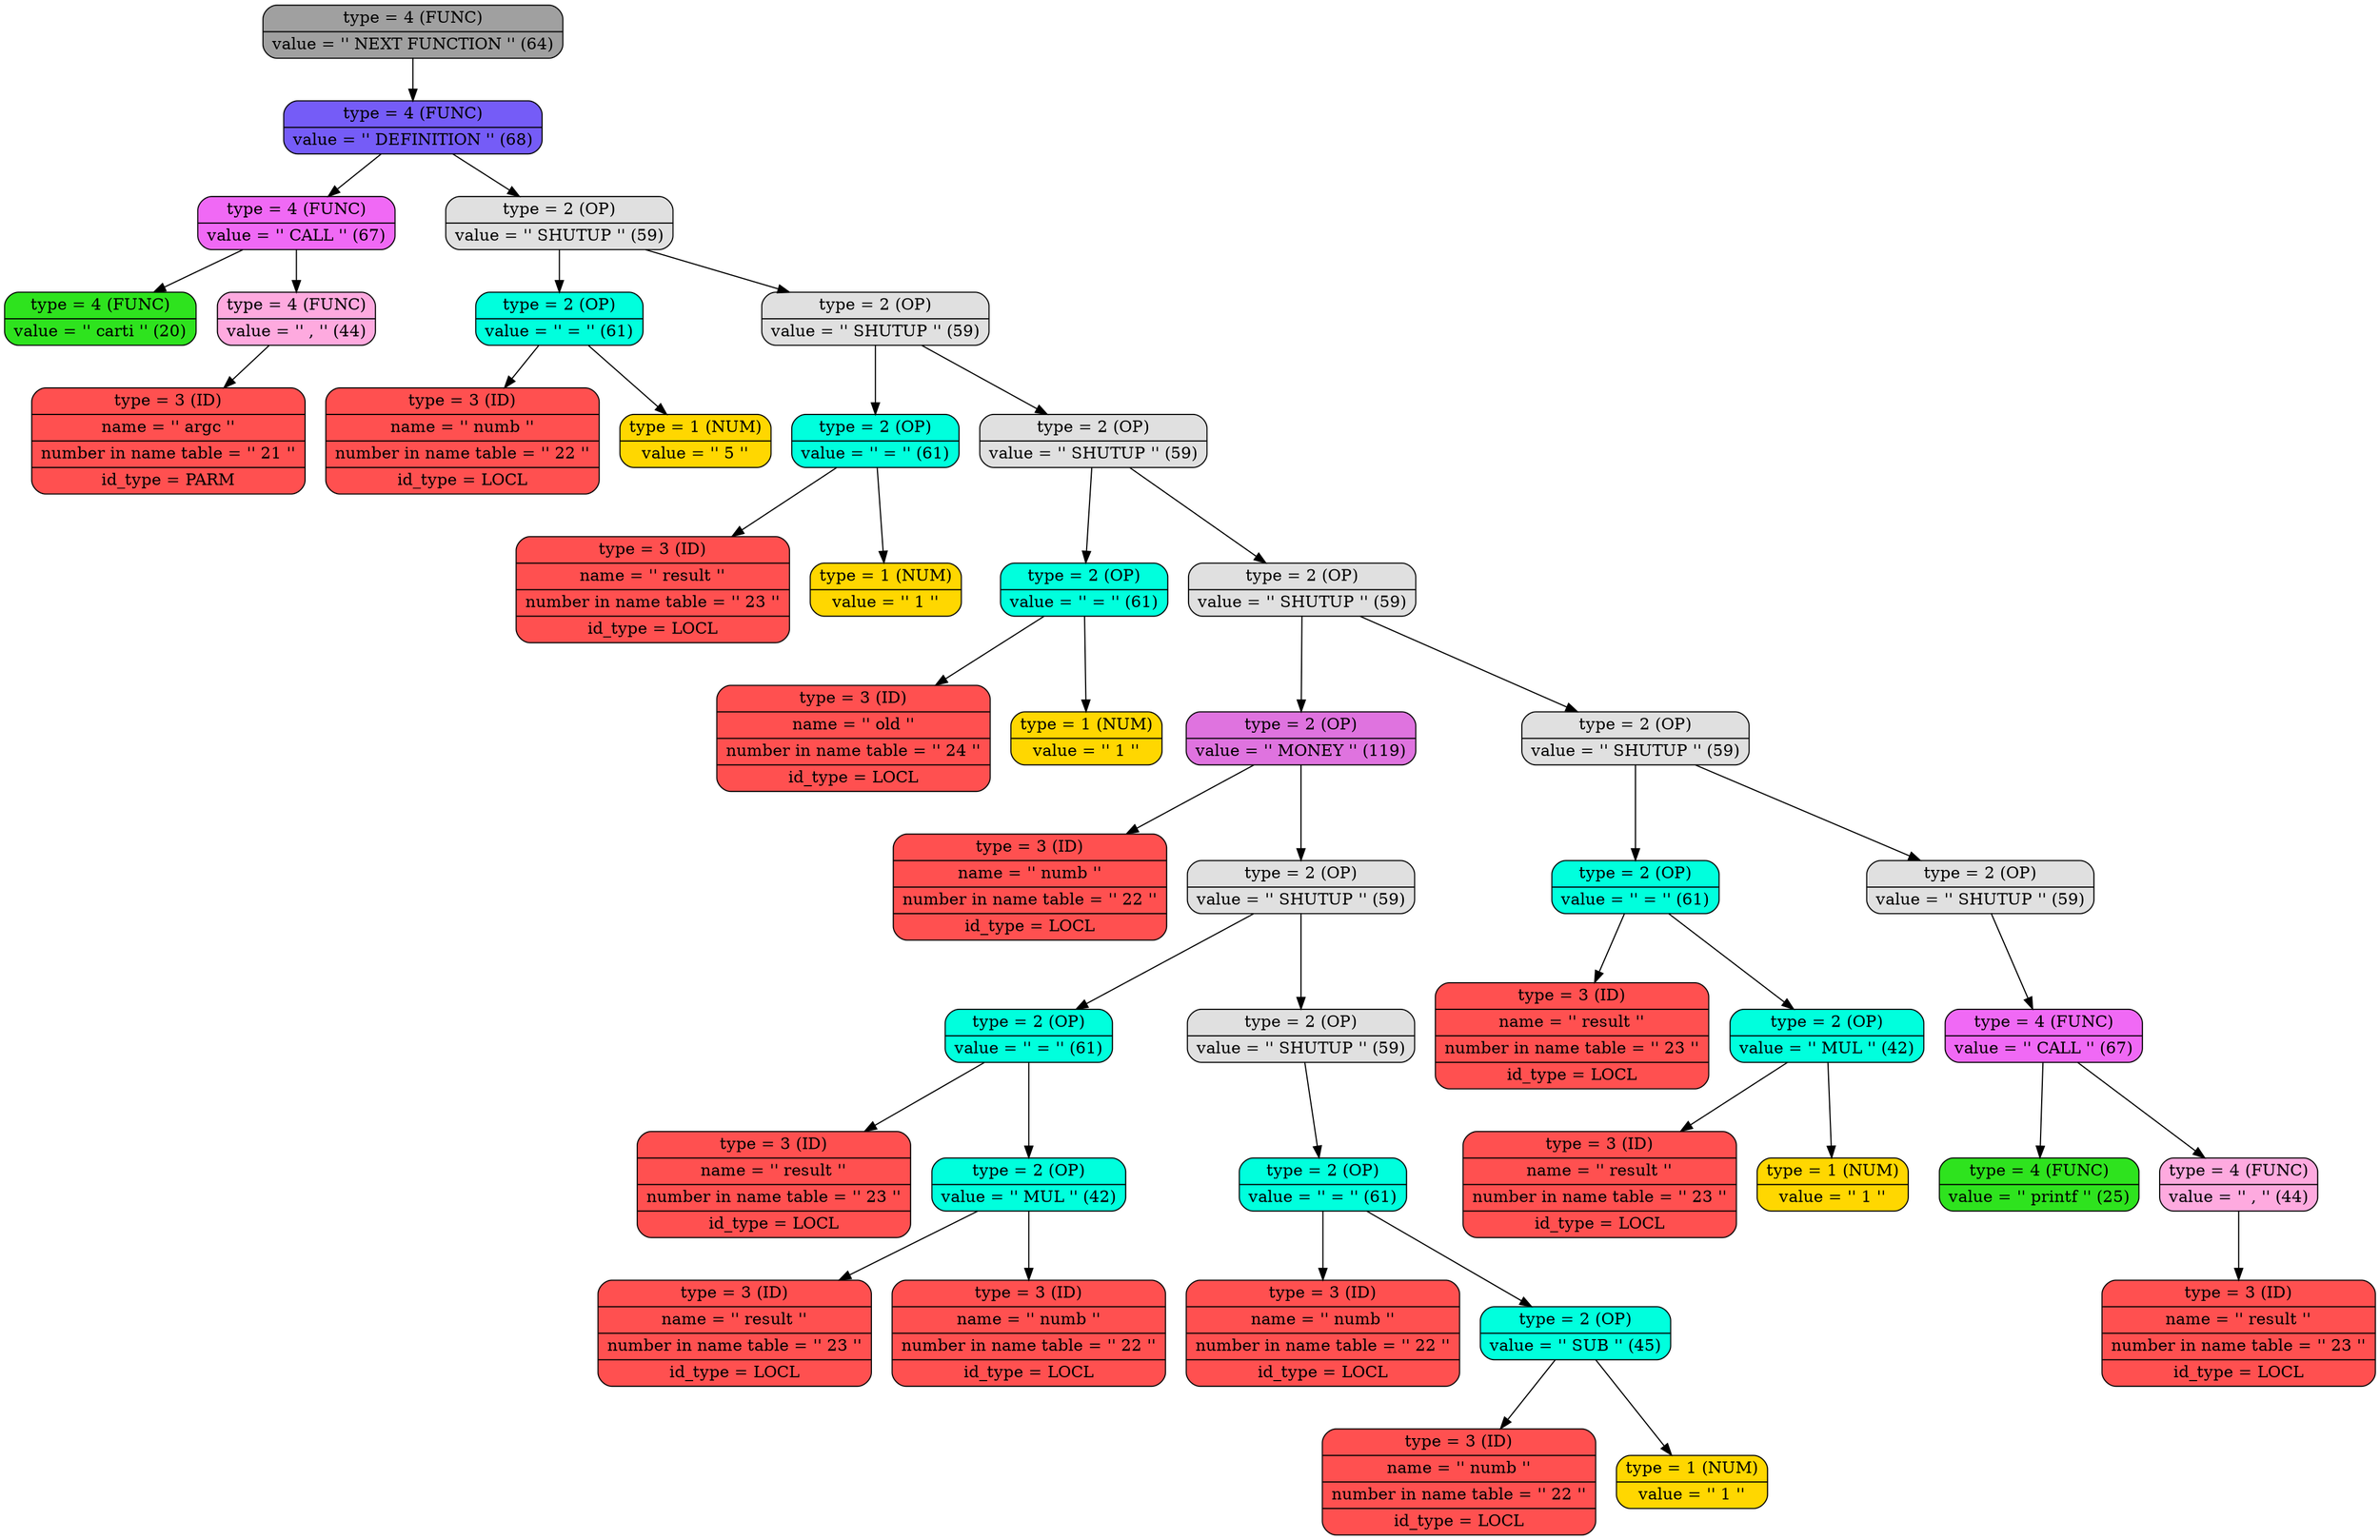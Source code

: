 digraph
{
bgcolor="transparent"
node0x503000000850 [shape=Mrecord; label = " { type = 4 (FUNC) | value = '' NEXT FUNCTION ''  (64) }"; style = filled; fillcolor = "#A0A0A0"];
node0x503000000850 -> node0x503000000820;
node0x503000000820 [shape=Mrecord; label = " { type = 4 (FUNC) | value = '' DEFINITION ''  (68) }"; style = filled; fillcolor = "#755CF7"];
node0x503000000820 -> node0x5030000000d0;
node0x503000000820 -> node0x503000000190;
node0x5030000000d0 [shape=Mrecord; label = " { type = 4 (FUNC) | value = '' CALL ''  (67) }"; style = filled; fillcolor = "#F069F5"];
node0x5030000000d0 -> node0x503000000040;
node0x5030000000d0 -> node0x5030000000a0;
node0x503000000040 [shape=Mrecord; label = " { type = 4 (FUNC) | value = '' carti ''  (20) }"; style = filled; fillcolor = "#2EE31E"];
node0x5030000000a0 [shape=Mrecord; label = " { type = 4 (FUNC) | value = '' , ''  (44) }"; style = filled; fillcolor = "#FEAADF"];
node0x5030000000a0 -> node0x503000000070;
node0x503000000070 [shape=Mrecord; label = " { type = 3 (ID)  | name = '' argc '' | number in name table = '' 21 '' | id_type = PARM }"; style = filled; fillcolor = "#FF5050"];
node0x503000000190 [shape=Mrecord; label = " { type = 2 (OP)   | value = '' SHUTUP ''  (59) }"; style = filled; fillcolor = "#E0E0E0"];
node0x503000000190 -> node0x503000000160;
node0x503000000190 -> node0x503000000250;
node0x503000000160 [shape=Mrecord; label = " { type = 2 (OP)   | value = '' = ''  (61) }"; style = filled; fillcolor = "#00FFDD"];
node0x503000000160 -> node0x503000000100;
node0x503000000160 -> node0x503000000130;
node0x503000000100 [shape=Mrecord; label = " { type = 3 (ID)  | name = '' numb '' | number in name table = '' 22 '' | id_type = LOCL }"; style = filled; fillcolor = "#FF5050"];
node0x503000000130 [shape=Mrecord; label = " { type = 1 (NUM)  | value = '' 5 '' }"; style = filled; fillcolor = "#FFD700"];
node0x503000000250 [shape=Mrecord; label = " { type = 2 (OP)   | value = '' SHUTUP ''  (59) }"; style = filled; fillcolor = "#E0E0E0"];
node0x503000000250 -> node0x503000000220;
node0x503000000250 -> node0x503000000310;
node0x503000000220 [shape=Mrecord; label = " { type = 2 (OP)   | value = '' = ''  (61) }"; style = filled; fillcolor = "#00FFDD"];
node0x503000000220 -> node0x5030000001c0;
node0x503000000220 -> node0x5030000001f0;
node0x5030000001c0 [shape=Mrecord; label = " { type = 3 (ID)  | name = '' result '' | number in name table = '' 23 '' | id_type = LOCL }"; style = filled; fillcolor = "#FF5050"];
node0x5030000001f0 [shape=Mrecord; label = " { type = 1 (NUM)  | value = '' 1 '' }"; style = filled; fillcolor = "#FFD700"];
node0x503000000310 [shape=Mrecord; label = " { type = 2 (OP)   | value = '' SHUTUP ''  (59) }"; style = filled; fillcolor = "#E0E0E0"];
node0x503000000310 -> node0x5030000002e0;
node0x503000000310 -> node0x5030000005e0;
node0x5030000002e0 [shape=Mrecord; label = " { type = 2 (OP)   | value = '' = ''  (61) }"; style = filled; fillcolor = "#00FFDD"];
node0x5030000002e0 -> node0x503000000280;
node0x5030000002e0 -> node0x5030000002b0;
node0x503000000280 [shape=Mrecord; label = " { type = 3 (ID)  | name = '' old '' | number in name table = '' 24 '' | id_type = LOCL }"; style = filled; fillcolor = "#FF5050"];
node0x5030000002b0 [shape=Mrecord; label = " { type = 1 (NUM)  | value = '' 1 '' }"; style = filled; fillcolor = "#FFD700"];
node0x5030000005e0 [shape=Mrecord; label = " { type = 2 (OP)   | value = '' SHUTUP ''  (59) }"; style = filled; fillcolor = "#E0E0E0"];
node0x5030000005e0 -> node0x5030000005b0;
node0x5030000005e0 -> node0x503000000700;
node0x5030000005b0 [shape=Mrecord; label = " { type = 2 (OP)   | value = '' MONEY ''  (119) }"; style = filled; fillcolor = "#DF73DF"];
node0x5030000005b0 -> node0x503000000340;
node0x5030000005b0 -> node0x503000000460;
node0x503000000340 [shape=Mrecord; label = " { type = 3 (ID)  | name = '' numb '' | number in name table = '' 22 '' | id_type = LOCL }"; style = filled; fillcolor = "#FF5050"];
node0x503000000460 [shape=Mrecord; label = " { type = 2 (OP)   | value = '' SHUTUP ''  (59) }"; style = filled; fillcolor = "#E0E0E0"];
node0x503000000460 -> node0x503000000430;
node0x503000000460 -> node0x503000000580;
node0x503000000430 [shape=Mrecord; label = " { type = 2 (OP)   | value = '' = ''  (61) }"; style = filled; fillcolor = "#00FFDD"];
node0x503000000430 -> node0x503000000370;
node0x503000000430 -> node0x503000000400;
node0x503000000370 [shape=Mrecord; label = " { type = 3 (ID)  | name = '' result '' | number in name table = '' 23 '' | id_type = LOCL }"; style = filled; fillcolor = "#FF5050"];
node0x503000000400 [shape=Mrecord; label = " { type = 2 (OP)   | value = '' MUL ''  (42) }"; style = filled; fillcolor = "#00FFDD"];
node0x503000000400 -> node0x5030000003a0;
node0x503000000400 -> node0x5030000003d0;
node0x5030000003a0 [shape=Mrecord; label = " { type = 3 (ID)  | name = '' result '' | number in name table = '' 23 '' | id_type = LOCL }"; style = filled; fillcolor = "#FF5050"];
node0x5030000003d0 [shape=Mrecord; label = " { type = 3 (ID)  | name = '' numb '' | number in name table = '' 22 '' | id_type = LOCL }"; style = filled; fillcolor = "#FF5050"];
node0x503000000580 [shape=Mrecord; label = " { type = 2 (OP)   | value = '' SHUTUP ''  (59) }"; style = filled; fillcolor = "#E0E0E0"];
node0x503000000580 -> node0x503000000550;
node0x503000000550 [shape=Mrecord; label = " { type = 2 (OP)   | value = '' = ''  (61) }"; style = filled; fillcolor = "#00FFDD"];
node0x503000000550 -> node0x503000000490;
node0x503000000550 -> node0x503000000520;
node0x503000000490 [shape=Mrecord; label = " { type = 3 (ID)  | name = '' numb '' | number in name table = '' 22 '' | id_type = LOCL }"; style = filled; fillcolor = "#FF5050"];
node0x503000000520 [shape=Mrecord; label = " { type = 2 (OP)   | value = '' SUB ''  (45) }"; style = filled; fillcolor = "#00FFDD"];
node0x503000000520 -> node0x5030000004c0;
node0x503000000520 -> node0x5030000004f0;
node0x5030000004c0 [shape=Mrecord; label = " { type = 3 (ID)  | name = '' numb '' | number in name table = '' 22 '' | id_type = LOCL }"; style = filled; fillcolor = "#FF5050"];
node0x5030000004f0 [shape=Mrecord; label = " { type = 1 (NUM)  | value = '' 1 '' }"; style = filled; fillcolor = "#FFD700"];
node0x503000000700 [shape=Mrecord; label = " { type = 2 (OP)   | value = '' SHUTUP ''  (59) }"; style = filled; fillcolor = "#E0E0E0"];
node0x503000000700 -> node0x5030000006d0;
node0x503000000700 -> node0x5030000007f0;
node0x5030000006d0 [shape=Mrecord; label = " { type = 2 (OP)   | value = '' = ''  (61) }"; style = filled; fillcolor = "#00FFDD"];
node0x5030000006d0 -> node0x503000000610;
node0x5030000006d0 -> node0x5030000006a0;
node0x503000000610 [shape=Mrecord; label = " { type = 3 (ID)  | name = '' result '' | number in name table = '' 23 '' | id_type = LOCL }"; style = filled; fillcolor = "#FF5050"];
node0x5030000006a0 [shape=Mrecord; label = " { type = 2 (OP)   | value = '' MUL ''  (42) }"; style = filled; fillcolor = "#00FFDD"];
node0x5030000006a0 -> node0x503000000640;
node0x5030000006a0 -> node0x503000000670;
node0x503000000640 [shape=Mrecord; label = " { type = 3 (ID)  | name = '' result '' | number in name table = '' 23 '' | id_type = LOCL }"; style = filled; fillcolor = "#FF5050"];
node0x503000000670 [shape=Mrecord; label = " { type = 1 (NUM)  | value = '' 1 '' }"; style = filled; fillcolor = "#FFD700"];
node0x5030000007f0 [shape=Mrecord; label = " { type = 2 (OP)   | value = '' SHUTUP ''  (59) }"; style = filled; fillcolor = "#E0E0E0"];
node0x5030000007f0 -> node0x5030000007c0;
node0x5030000007c0 [shape=Mrecord; label = " { type = 4 (FUNC) | value = '' CALL ''  (67) }"; style = filled; fillcolor = "#F069F5"];
node0x5030000007c0 -> node0x503000000730;
node0x5030000007c0 -> node0x503000000790;
node0x503000000730 [shape=Mrecord; label = " { type = 4 (FUNC) | value = '' printf ''  (25) }"; style = filled; fillcolor = "#2EE31E"];
node0x503000000790 [shape=Mrecord; label = " { type = 4 (FUNC) | value = '' , ''  (44) }"; style = filled; fillcolor = "#FEAADF"];
node0x503000000790 -> node0x503000000760;
node0x503000000760 [shape=Mrecord; label = " { type = 3 (ID)  | name = '' result '' | number in name table = '' 23 '' | id_type = LOCL }"; style = filled; fillcolor = "#FF5050"];

}
